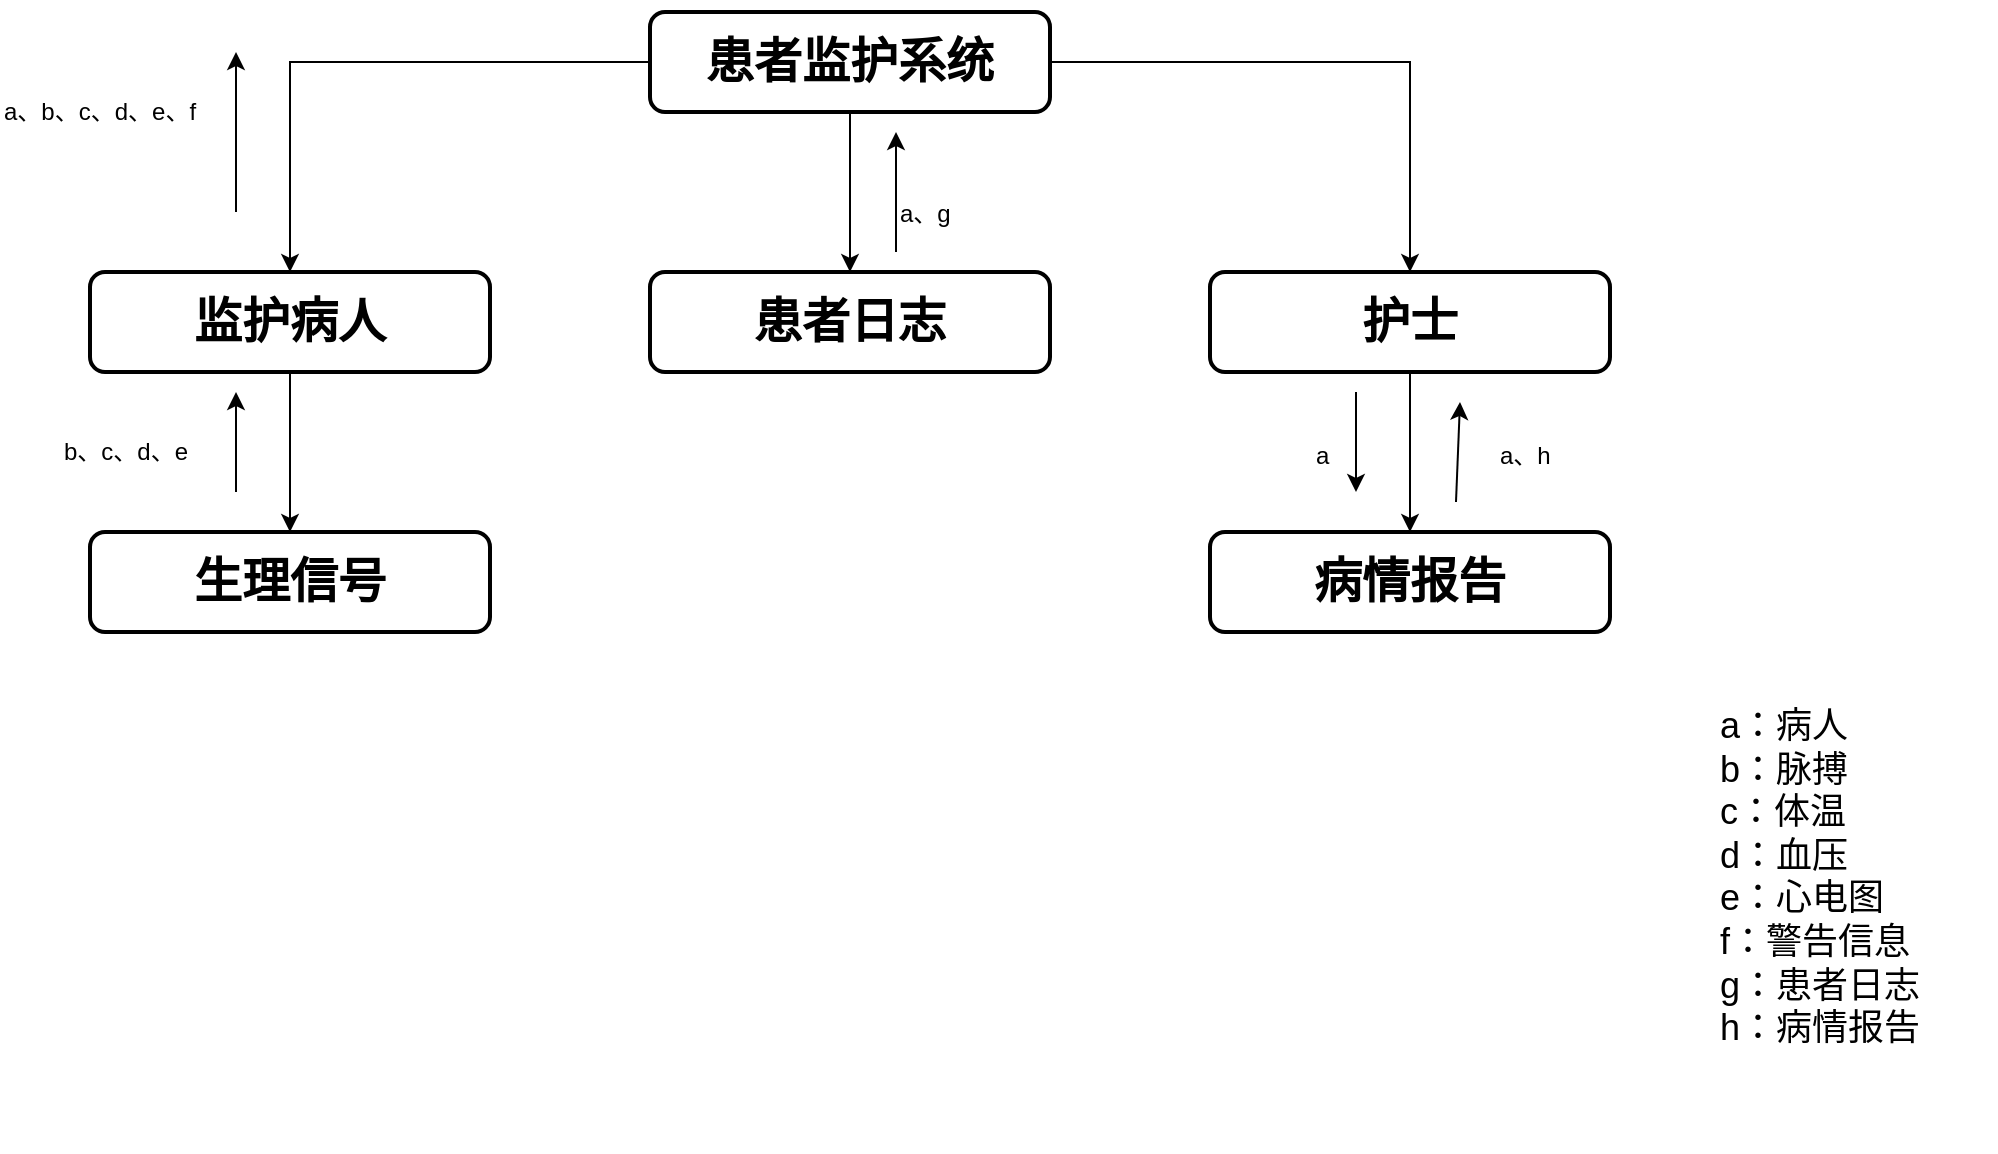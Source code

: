 <mxfile version="12.0.2" type="device" pages="1"><diagram name="Page-1" id="19d8dcba-68ad-dc05-1034-9cf7b2a963f6"><mxGraphModel dx="1707" dy="890" grid="1" gridSize="10" guides="1" tooltips="1" connect="1" arrows="1" fold="1" page="1" pageScale="1" pageWidth="1100" pageHeight="850" background="#ffffff" math="0" shadow="0"><root><mxCell id="0"/><mxCell id="1" parent="0"/><mxCell id="MPzzYyoMrf9sMj7GzSO8-69" value="" style="edgeStyle=orthogonalEdgeStyle;rounded=0;orthogonalLoop=1;jettySize=auto;html=1;" edge="1" parent="1" source="6257edae8c83ed4a-1" target="MPzzYyoMrf9sMj7GzSO8-68"><mxGeometry relative="1" as="geometry"/></mxCell><mxCell id="MPzzYyoMrf9sMj7GzSO8-71" value="" style="edgeStyle=orthogonalEdgeStyle;rounded=0;orthogonalLoop=1;jettySize=auto;html=1;" edge="1" parent="1" source="6257edae8c83ed4a-1" target="MPzzYyoMrf9sMj7GzSO8-70"><mxGeometry relative="1" as="geometry"/></mxCell><mxCell id="MPzzYyoMrf9sMj7GzSO8-73" value="" style="edgeStyle=orthogonalEdgeStyle;rounded=0;orthogonalLoop=1;jettySize=auto;html=1;" edge="1" parent="1" source="6257edae8c83ed4a-1" target="MPzzYyoMrf9sMj7GzSO8-72"><mxGeometry relative="1" as="geometry"/></mxCell><mxCell id="6257edae8c83ed4a-1" value="&lt;h1&gt;&lt;font style=&quot;vertical-align: inherit&quot;&gt;&lt;font style=&quot;vertical-align: inherit&quot;&gt;&lt;font style=&quot;vertical-align: inherit&quot;&gt;&lt;font style=&quot;vertical-align: inherit&quot;&gt;患者监护系统&lt;/font&gt;&lt;/font&gt;&lt;/font&gt;&lt;/font&gt;&lt;/h1&gt;" style="whiteSpace=wrap;html=1;rounded=1;shadow=0;comic=0;strokeWidth=2;fillColor=#ffffff;fontFamily=Verdana;align=center;fontSize=12;fontStyle=1" parent="1" vertex="1"><mxGeometry x="887" y="140" width="200" height="50" as="geometry"/></mxCell><mxCell id="MPzzYyoMrf9sMj7GzSO8-77" value="" style="edgeStyle=orthogonalEdgeStyle;rounded=0;orthogonalLoop=1;jettySize=auto;html=1;" edge="1" parent="1" source="MPzzYyoMrf9sMj7GzSO8-72" target="MPzzYyoMrf9sMj7GzSO8-76"><mxGeometry relative="1" as="geometry"/></mxCell><mxCell id="MPzzYyoMrf9sMj7GzSO8-72" value="&lt;h1&gt;&lt;font style=&quot;vertical-align: inherit&quot;&gt;&lt;font style=&quot;vertical-align: inherit&quot;&gt;&lt;font style=&quot;vertical-align: inherit&quot;&gt;&lt;font style=&quot;vertical-align: inherit&quot;&gt;监护病人&lt;/font&gt;&lt;/font&gt;&lt;/font&gt;&lt;/font&gt;&lt;/h1&gt;" style="whiteSpace=wrap;html=1;rounded=1;shadow=0;comic=0;strokeWidth=2;fillColor=#ffffff;fontFamily=Verdana;align=center;fontSize=12;fontStyle=1" vertex="1" parent="1"><mxGeometry x="607" y="270" width="200" height="50" as="geometry"/></mxCell><mxCell id="MPzzYyoMrf9sMj7GzSO8-76" value="&lt;h1&gt;&lt;font style=&quot;vertical-align: inherit&quot;&gt;&lt;font style=&quot;vertical-align: inherit&quot;&gt;&lt;font style=&quot;vertical-align: inherit&quot;&gt;&lt;font style=&quot;vertical-align: inherit&quot;&gt;生理信号&lt;/font&gt;&lt;/font&gt;&lt;/font&gt;&lt;/font&gt;&lt;/h1&gt;" style="whiteSpace=wrap;html=1;rounded=1;shadow=0;comic=0;strokeWidth=2;fillColor=#ffffff;fontFamily=Verdana;align=center;fontSize=12;fontStyle=1" vertex="1" parent="1"><mxGeometry x="607" y="400" width="200" height="50" as="geometry"/></mxCell><mxCell id="MPzzYyoMrf9sMj7GzSO8-75" value="" style="edgeStyle=orthogonalEdgeStyle;rounded=0;orthogonalLoop=1;jettySize=auto;html=1;" edge="1" parent="1" source="MPzzYyoMrf9sMj7GzSO8-70" target="MPzzYyoMrf9sMj7GzSO8-74"><mxGeometry relative="1" as="geometry"/></mxCell><mxCell id="MPzzYyoMrf9sMj7GzSO8-70" value="&lt;h1&gt;&lt;font style=&quot;vertical-align: inherit&quot;&gt;&lt;font style=&quot;vertical-align: inherit&quot;&gt;&lt;font style=&quot;vertical-align: inherit&quot;&gt;&lt;font style=&quot;vertical-align: inherit&quot;&gt;护士&lt;/font&gt;&lt;/font&gt;&lt;/font&gt;&lt;/font&gt;&lt;/h1&gt;" style="whiteSpace=wrap;html=1;rounded=1;shadow=0;comic=0;strokeWidth=2;fillColor=#ffffff;fontFamily=Verdana;align=center;fontSize=12;fontStyle=1" vertex="1" parent="1"><mxGeometry x="1167" y="270" width="200" height="50" as="geometry"/></mxCell><mxCell id="MPzzYyoMrf9sMj7GzSO8-74" value="&lt;h1&gt;&lt;font style=&quot;vertical-align: inherit&quot;&gt;&lt;font style=&quot;vertical-align: inherit&quot;&gt;&lt;font style=&quot;vertical-align: inherit&quot;&gt;&lt;font style=&quot;vertical-align: inherit&quot;&gt;病情报告&lt;/font&gt;&lt;/font&gt;&lt;/font&gt;&lt;/font&gt;&lt;/h1&gt;" style="whiteSpace=wrap;html=1;rounded=1;shadow=0;comic=0;strokeWidth=2;fillColor=#ffffff;fontFamily=Verdana;align=center;fontSize=12;fontStyle=1" vertex="1" parent="1"><mxGeometry x="1167" y="400" width="200" height="50" as="geometry"/></mxCell><mxCell id="MPzzYyoMrf9sMj7GzSO8-68" value="&lt;h1&gt;&lt;font style=&quot;vertical-align: inherit&quot;&gt;&lt;font style=&quot;vertical-align: inherit&quot;&gt;&lt;font style=&quot;vertical-align: inherit&quot;&gt;&lt;font style=&quot;vertical-align: inherit&quot;&gt;患者日志&lt;/font&gt;&lt;/font&gt;&lt;/font&gt;&lt;/font&gt;&lt;/h1&gt;" style="whiteSpace=wrap;html=1;rounded=1;shadow=0;comic=0;strokeWidth=2;fillColor=#ffffff;fontFamily=Verdana;align=center;fontSize=12;fontStyle=1" vertex="1" parent="1"><mxGeometry x="887" y="270" width="200" height="50" as="geometry"/></mxCell><mxCell id="MPzzYyoMrf9sMj7GzSO8-4" value="&lt;font style=&quot;font-size: 18px&quot;&gt;a：病人&lt;br&gt;b：脉搏&lt;br&gt;c：体温&lt;br&gt;d：血压&lt;br&gt;e：心电图&lt;br&gt;f：警告信息&lt;br&gt;g：患者日志&lt;br&gt;h：病情报告&lt;br&gt;&lt;/font&gt;" style="text;html=1;" vertex="1" parent="1"><mxGeometry x="1420" y="480" width="140" height="230" as="geometry"/></mxCell><mxCell id="MPzzYyoMrf9sMj7GzSO8-78" value="" style="endArrow=classic;html=1;" edge="1" parent="1"><mxGeometry width="50" height="50" relative="1" as="geometry"><mxPoint x="680" y="380" as="sourcePoint"/><mxPoint x="680" y="330" as="targetPoint"/></mxGeometry></mxCell><mxCell id="MPzzYyoMrf9sMj7GzSO8-79" value="b、c、d、e" style="text;html=1;resizable=0;points=[];autosize=1;align=left;verticalAlign=top;spacingTop=-4;" vertex="1" parent="1"><mxGeometry x="592" y="350" width="80" height="20" as="geometry"/></mxCell><mxCell id="MPzzYyoMrf9sMj7GzSO8-82" value="" style="endArrow=classic;html=1;" edge="1" parent="1"><mxGeometry width="50" height="50" relative="1" as="geometry"><mxPoint x="680" y="240" as="sourcePoint"/><mxPoint x="680" y="160" as="targetPoint"/></mxGeometry></mxCell><mxCell id="MPzzYyoMrf9sMj7GzSO8-83" value="a、b、c、d、e、f" style="text;html=1;resizable=0;points=[];autosize=1;align=left;verticalAlign=top;spacingTop=-4;" vertex="1" parent="1"><mxGeometry x="562" y="180" width="110" height="20" as="geometry"/></mxCell><mxCell id="MPzzYyoMrf9sMj7GzSO8-84" value="a、g" style="text;html=1;resizable=0;points=[];autosize=1;align=left;verticalAlign=top;spacingTop=-4;" vertex="1" parent="1"><mxGeometry x="1010" y="231" width="40" height="20" as="geometry"/></mxCell><mxCell id="MPzzYyoMrf9sMj7GzSO8-85" value="" style="endArrow=classic;html=1;exitX=0;exitY=1.45;exitDx=0;exitDy=0;exitPerimeter=0;" edge="1" parent="1" source="MPzzYyoMrf9sMj7GzSO8-84"><mxGeometry width="50" height="50" relative="1" as="geometry"><mxPoint x="960" y="250" as="sourcePoint"/><mxPoint x="1010" y="200" as="targetPoint"/></mxGeometry></mxCell><mxCell id="MPzzYyoMrf9sMj7GzSO8-86" value="" style="endArrow=classic;html=1;" edge="1" parent="1"><mxGeometry width="50" height="50" relative="1" as="geometry"><mxPoint x="1290" y="385" as="sourcePoint"/><mxPoint x="1292" y="335" as="targetPoint"/></mxGeometry></mxCell><mxCell id="MPzzYyoMrf9sMj7GzSO8-87" value="" style="endArrow=classic;html=1;" edge="1" parent="1"><mxGeometry width="50" height="50" relative="1" as="geometry"><mxPoint x="1240" y="330" as="sourcePoint"/><mxPoint x="1240" y="380" as="targetPoint"/></mxGeometry></mxCell><mxCell id="MPzzYyoMrf9sMj7GzSO8-88" value="a" style="text;html=1;resizable=0;points=[];autosize=1;align=left;verticalAlign=top;spacingTop=-4;" vertex="1" parent="1"><mxGeometry x="1218" y="352" width="20" height="20" as="geometry"/></mxCell><mxCell id="MPzzYyoMrf9sMj7GzSO8-89" value="a、h" style="text;html=1;resizable=0;points=[];autosize=1;align=left;verticalAlign=top;spacingTop=-4;" vertex="1" parent="1"><mxGeometry x="1310" y="352" width="40" height="20" as="geometry"/></mxCell></root></mxGraphModel></diagram></mxfile>